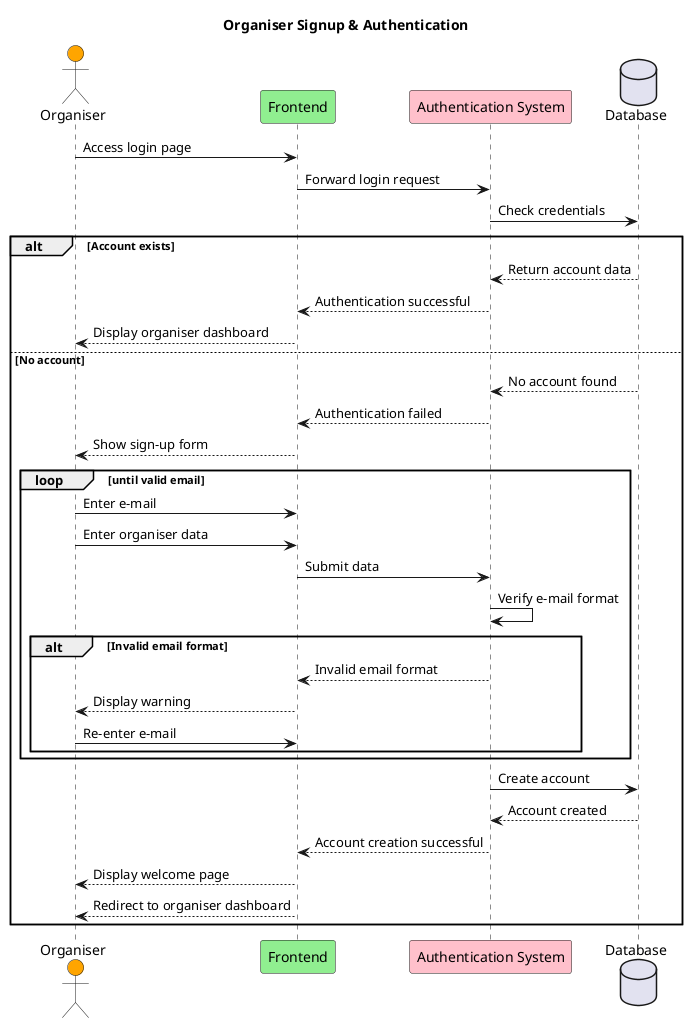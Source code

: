 @startuml
title Organiser Signup & Authentication

actor "Organiser" as User #orange
participant "Frontend" as Frontend #lightgreen
participant "Authentication System" as Auth #pink
database "Database" as DB

User -> Frontend: Access login page
Frontend -> Auth: Forward login request
Auth -> DB: Check credentials

alt Account exists
    DB --> Auth: Return account data
    Auth --> Frontend: Authentication successful
    Frontend --> User: Display organiser dashboard
    
else No account
    DB --> Auth: No account found
    Auth --> Frontend: Authentication failed
    Frontend --> User: Show sign-up form
    
    loop until valid email
        User -> Frontend: Enter e-mail
        User -> Frontend: Enter organiser data
        Frontend -> Auth: Submit data
        Auth -> Auth: Verify e-mail format
        alt Invalid email format
            Auth --> Frontend: Invalid email format
            Frontend --> User: Display warning
            User -> Frontend: Re-enter e-mail
        end
    end
    
    Auth -> DB: Create account
    DB --> Auth: Account created
    Auth --> Frontend: Account creation successful
    Frontend --> User: Display welcome page
    Frontend --> User: Redirect to organiser dashboard
end

@enduml